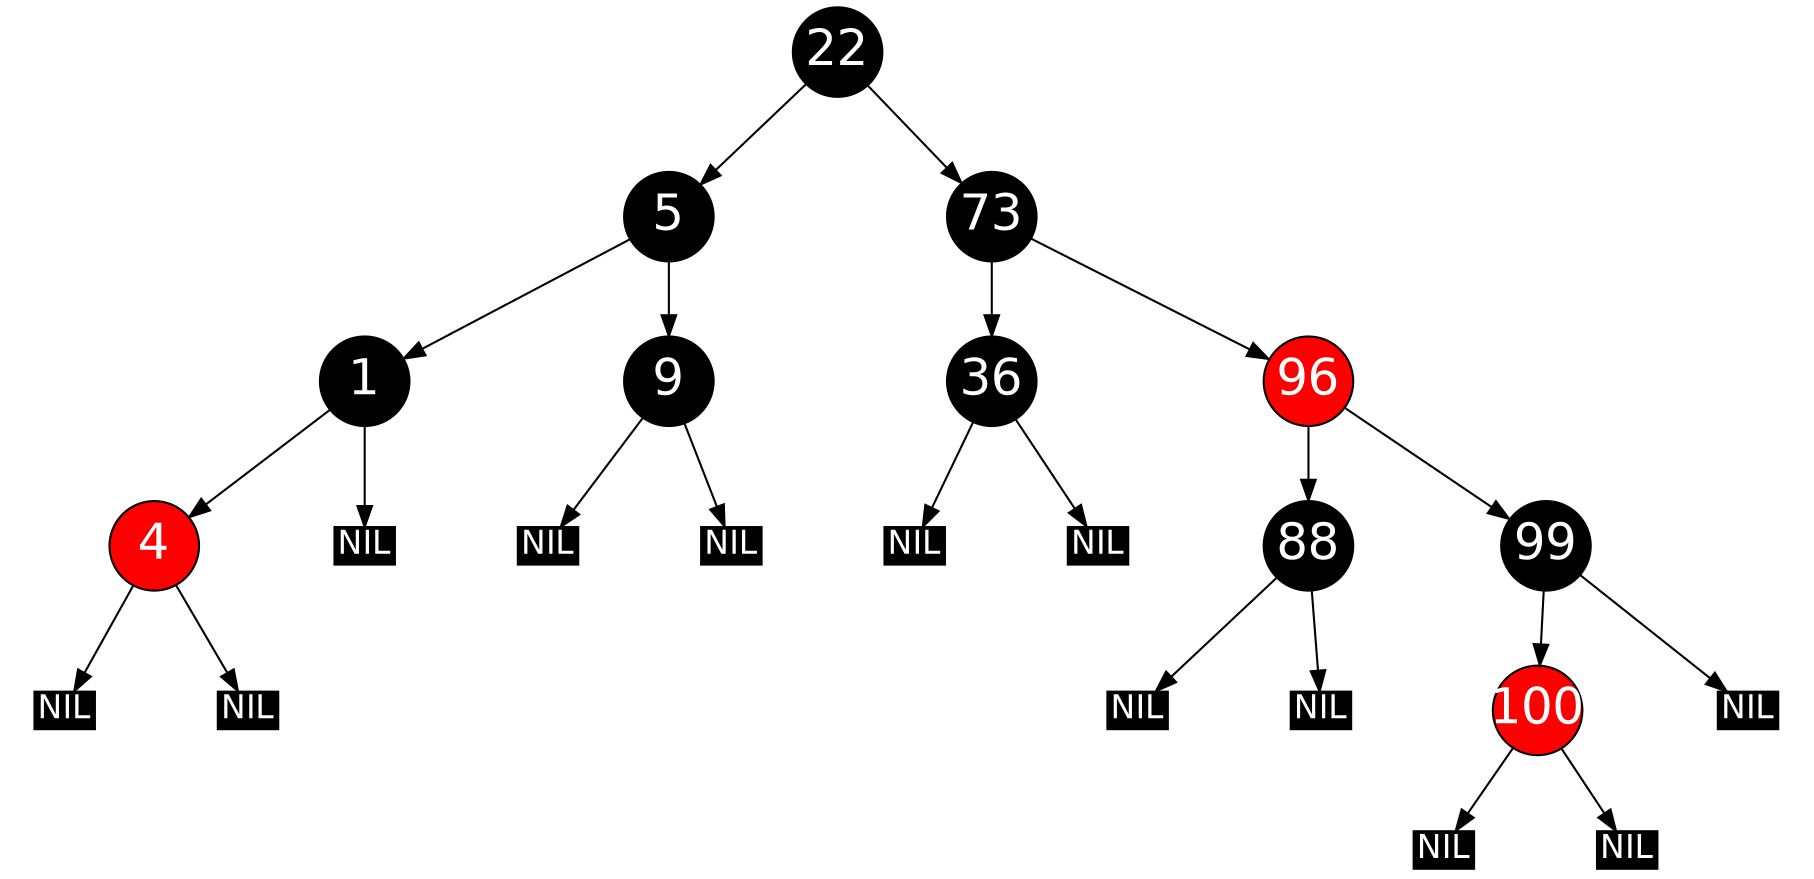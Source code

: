 digraph G {
graph [ratio=.48; ordering="out"];
node [style=filled, color=black, shape=circle, width=.6
fontname=Helvetica, fontweight=bold, fontcolor=white,
fontsize=24, fixedsize=true];

4, 96, 100, 4, 96, 100 [fillcolor=red];
n1, n2, n3, n4, n5, n6, n7, n8, n9, n10, n11, n12
 [label="NIL", shape=record, width=.4,height=.25, fontsize=16];

22 -> 5, 73;
1 -> 4;
1 -> n1;
5 -> 1, 9;
9 -> n2, n3;
36 -> n4, n5;
4 -> n6, n7;
88 -> n8, n9;
73 -> 36, 96;
99 -> 100;
99 -> n10;
96 -> 88, 99;
100 -> n11, n12;

}
